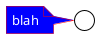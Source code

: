 {
  "sha1": "7jviogijvcf1nf8pp3khxj7h8g3iq23",
  "insertion": {
    "when": "2024-05-30T20:48:21.222Z",
    "url": "https://forum.plantuml.net/14941/unexpected-nesting-page-title-size-applying-nested-titles?show=14957#c14957",
    "user": "plantuml@gmail.com"
  }
}
@startuml
!if %not(%variable_exists("$FGCOLOR"))
  !$FGCOLOR = "black"
!endif

!if %not(%variable_exists("$BGCOLOR"))
  !$BGCOLOR = "white"
!endif

' Had to find a link color that worked for both light and dark
' backgrounds until this is solved: https://forum.plantuml.net/14940/granular-hyperlinkcolor
!if %not(%variable_exists("$HYPERLINK_COLOR"))
  !$HYPERLINK_COLOR = %darken("#30C8B4", 10)
!endif

!if %not(%variable_exists("$HYPERLINK_UNDERLINE"))
  !$HYPERLINK_UNDERLINE = "true"
!endif


!$DARK_BG = %lighten("#565656", 5)

skinparam UseBetaStyle true
<style>
  root {
    BackgroundColor $BGCOLOR
    FontColor $FGCOLOR
    HyperLinkColor $HYPERLINK_COLOR
    LineColor $FGCOLOR
  }
  note {
    FontColor white
    BackgroundColor blue
    LineColor red
  }
</style>

note left
blah
endnote
@enduml
